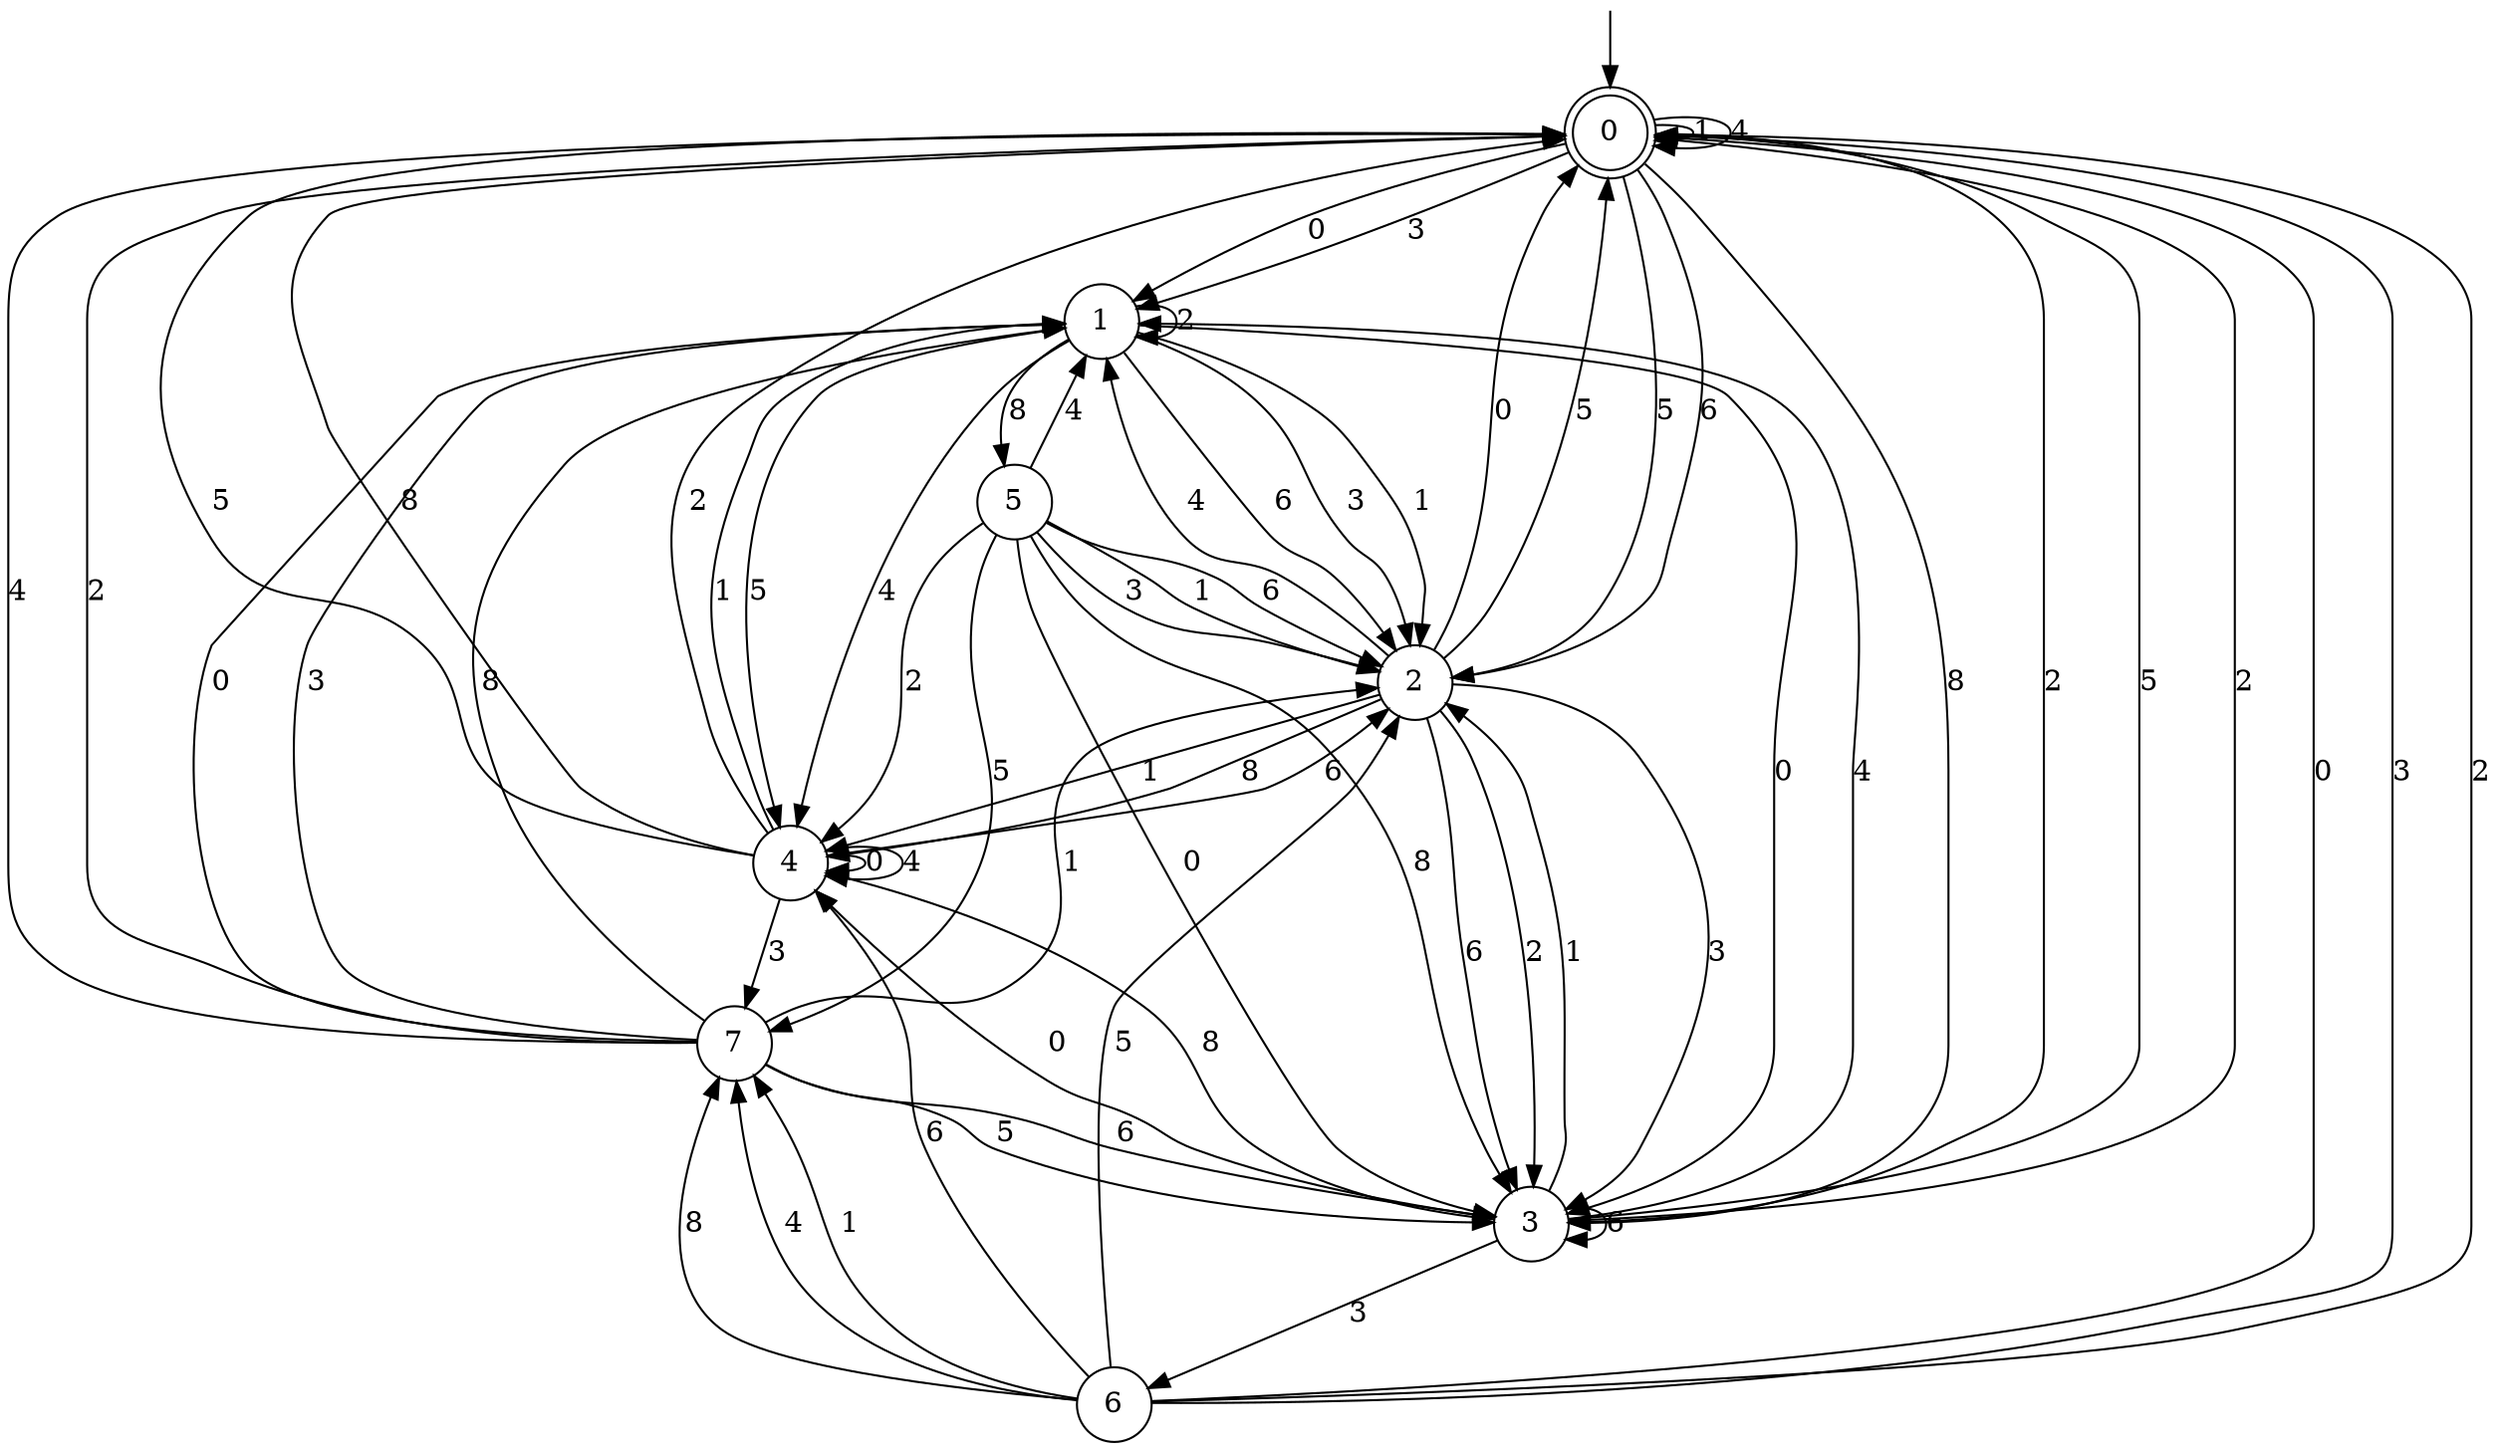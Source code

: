 digraph g {

	s0 [shape="doublecircle" label="0"];
	s1 [shape="circle" label="1"];
	s2 [shape="circle" label="2"];
	s3 [shape="circle" label="3"];
	s4 [shape="circle" label="4"];
	s5 [shape="circle" label="5"];
	s6 [shape="circle" label="6"];
	s7 [shape="circle" label="7"];
	s0 -> s1 [label="0"];
	s0 -> s1 [label="3"];
	s0 -> s0 [label="1"];
	s0 -> s2 [label="5"];
	s0 -> s3 [label="8"];
	s0 -> s2 [label="6"];
	s0 -> s0 [label="4"];
	s0 -> s3 [label="2"];
	s1 -> s3 [label="0"];
	s1 -> s2 [label="3"];
	s1 -> s2 [label="1"];
	s1 -> s4 [label="5"];
	s1 -> s5 [label="8"];
	s1 -> s2 [label="6"];
	s1 -> s4 [label="4"];
	s1 -> s1 [label="2"];
	s2 -> s0 [label="0"];
	s2 -> s3 [label="3"];
	s2 -> s4 [label="1"];
	s2 -> s0 [label="5"];
	s2 -> s4 [label="8"];
	s2 -> s3 [label="6"];
	s2 -> s1 [label="4"];
	s2 -> s3 [label="2"];
	s3 -> s4 [label="0"];
	s3 -> s6 [label="3"];
	s3 -> s2 [label="1"];
	s3 -> s0 [label="5"];
	s3 -> s4 [label="8"];
	s3 -> s3 [label="6"];
	s3 -> s1 [label="4"];
	s3 -> s0 [label="2"];
	s4 -> s4 [label="0"];
	s4 -> s7 [label="3"];
	s4 -> s1 [label="1"];
	s4 -> s0 [label="5"];
	s4 -> s0 [label="8"];
	s4 -> s2 [label="6"];
	s4 -> s4 [label="4"];
	s4 -> s0 [label="2"];
	s5 -> s3 [label="0"];
	s5 -> s2 [label="3"];
	s5 -> s2 [label="1"];
	s5 -> s7 [label="5"];
	s5 -> s3 [label="8"];
	s5 -> s2 [label="6"];
	s5 -> s1 [label="4"];
	s5 -> s4 [label="2"];
	s6 -> s0 [label="0"];
	s6 -> s0 [label="3"];
	s6 -> s7 [label="1"];
	s6 -> s2 [label="5"];
	s6 -> s7 [label="8"];
	s6 -> s4 [label="6"];
	s6 -> s7 [label="4"];
	s6 -> s0 [label="2"];
	s7 -> s1 [label="0"];
	s7 -> s1 [label="3"];
	s7 -> s2 [label="1"];
	s7 -> s3 [label="5"];
	s7 -> s1 [label="8"];
	s7 -> s3 [label="6"];
	s7 -> s0 [label="4"];
	s7 -> s0 [label="2"];

__start0 [label="" shape="none" width="0" height="0"];
__start0 -> s0;

}
